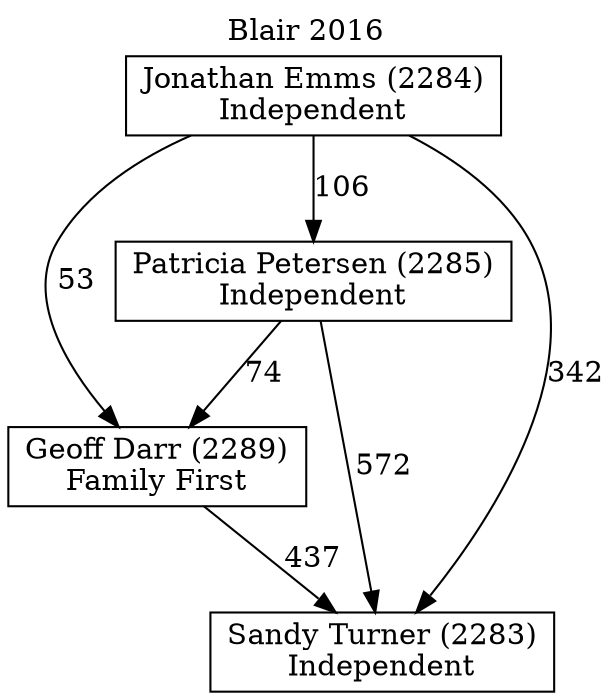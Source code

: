 // House preference flow
digraph "Sandy Turner (2283)_Blair_2016" {
	graph [label="Blair 2016" labelloc=t mclimit=10]
	node [shape=box]
	"Geoff Darr (2289)" [label="Geoff Darr (2289)
Family First"]
	"Jonathan Emms (2284)" [label="Jonathan Emms (2284)
Independent"]
	"Patricia Petersen (2285)" [label="Patricia Petersen (2285)
Independent"]
	"Sandy Turner (2283)" [label="Sandy Turner (2283)
Independent"]
	"Geoff Darr (2289)" -> "Sandy Turner (2283)" [label=437]
	"Jonathan Emms (2284)" -> "Geoff Darr (2289)" [label=53]
	"Jonathan Emms (2284)" -> "Patricia Petersen (2285)" [label=106]
	"Jonathan Emms (2284)" -> "Sandy Turner (2283)" [label=342]
	"Patricia Petersen (2285)" -> "Geoff Darr (2289)" [label=74]
	"Patricia Petersen (2285)" -> "Sandy Turner (2283)" [label=572]
}
